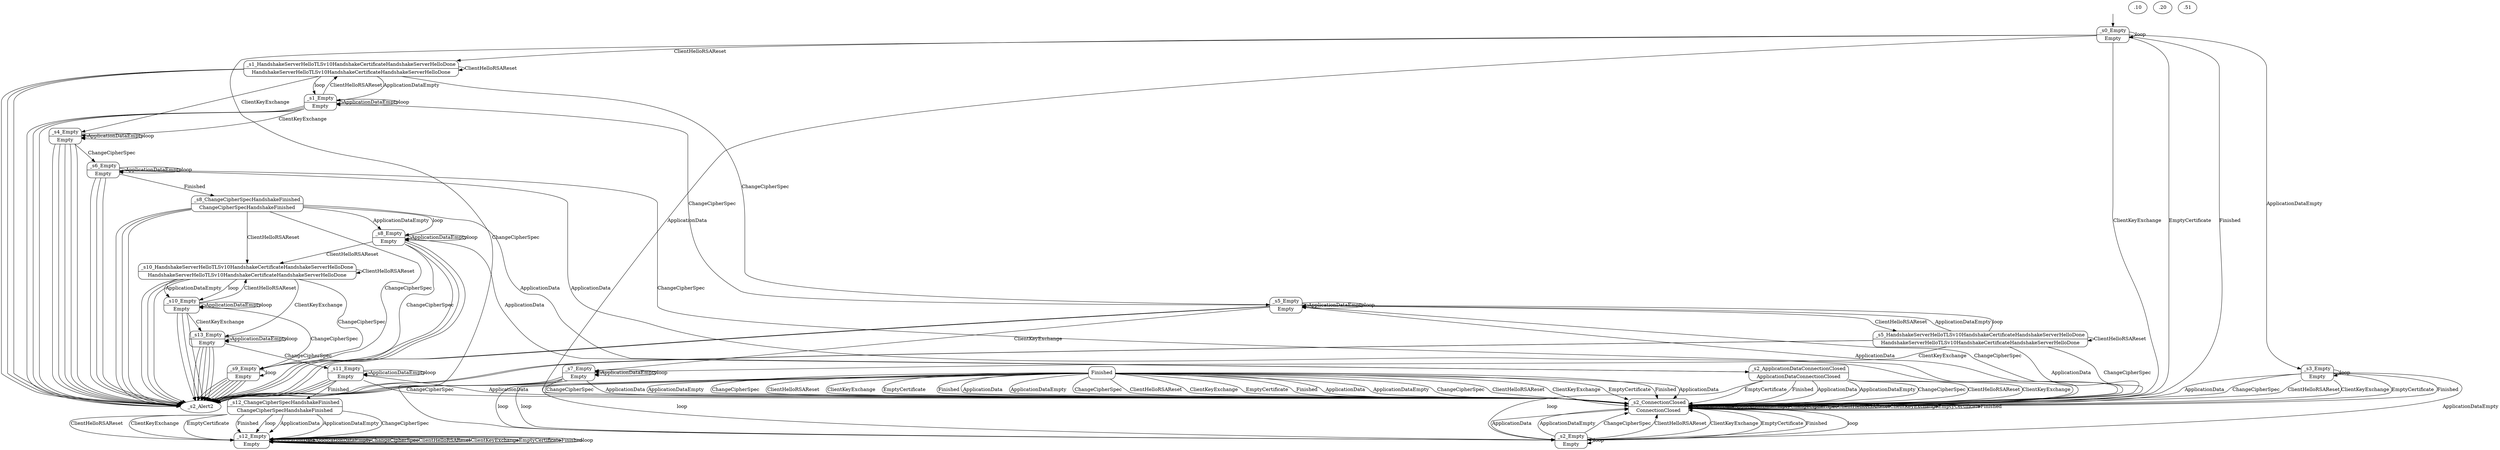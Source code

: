 digraph g {

    __start0 [label="" shape="none"]
    __start0 -> _s0_Empty

    _s0_Empty [label="{ _s0_Empty | Empty }" shape="record" style="rounded"]
    _s10_Empty [label="{ _s10_Empty | Empty }" shape="record" style="rounded"]
    _s10_HandshakeServerHelloTLSv10HandshakeCertificateHandshakeServerHelloDone [label="{ _s10_HandshakeServerHelloTLSv10HandshakeCertificateHandshakeServerHelloDone | HandshakeServerHelloTLSv10HandshakeCertificateHandshakeServerHelloDone }" shape="record" style="rounded"]
    _s11_Empty [label="{ _s11_Empty | Empty }" shape="record" style="rounded"]
    _s12_ChangeCipherSpecHandshakeFinished [label="{ _s12_ChangeCipherSpecHandshakeFinished | ChangeCipherSpecHandshakeFinished }" shape="record" style="rounded"]
    _s12_Empty [label="{ _s12_Empty | Empty }" shape="record" style="rounded"]
    _s13_Empty [label="{ _s13_Empty | Empty }" shape="record" style="rounded"]
    _s1_Empty [label="{ _s1_Empty | Empty }" shape="record" style="rounded"]
    _s1_HandshakeServerHelloTLSv10HandshakeCertificateHandshakeServerHelloDone [label="{ _s1_HandshakeServerHelloTLSv10HandshakeCertificateHandshakeServerHelloDone | HandshakeServerHelloTLSv10HandshakeCertificateHandshakeServerHelloDone }" shape="record" style="rounded"]
    _s2_Alert2.10ConnectionClosed [label="{ _s2_Alert2.10ConnectionClosed | Alert2.10ConnectionClosed }" shape="record" style="rounded"]
    _s2_Alert2.20ConnectionClosed [label="{ _s2_Alert2.20ConnectionClosed | Alert2.20ConnectionClosed }" shape="record" style="rounded"]
    _s2_Alert2.51ConnectionClosed [label="{ _s2_Alert2.51ConnectionClosed | Alert2.51ConnectionClosed }" shape="record" style="rounded"]
    _s2_ApplicationDataConnectionClosed [label="{ _s2_ApplicationDataConnectionClosed | ApplicationDataConnectionClosed }" shape="record" style="rounded"]
    _s2_ConnectionClosed [label="{ _s2_ConnectionClosed | ConnectionClosed }" shape="record" style="rounded"]
    _s2_Empty [label="{ _s2_Empty | Empty }" shape="record" style="rounded"]
    _s3_Empty [label="{ _s3_Empty | Empty }" shape="record" style="rounded"]
    _s4_Empty [label="{ _s4_Empty | Empty }" shape="record" style="rounded"]
    _s5_Empty [label="{ _s5_Empty | Empty }" shape="record" style="rounded"]
    _s5_HandshakeServerHelloTLSv10HandshakeCertificateHandshakeServerHelloDone [label="{ _s5_HandshakeServerHelloTLSv10HandshakeCertificateHandshakeServerHelloDone | HandshakeServerHelloTLSv10HandshakeCertificateHandshakeServerHelloDone }" shape="record" style="rounded"]
    _s6_Empty [label="{ _s6_Empty | Empty }" shape="record" style="rounded"]
    _s7_Empty [label="{ _s7_Empty | Empty }" shape="record" style="rounded"]
    _s8_ChangeCipherSpecHandshakeFinished [label="{ _s8_ChangeCipherSpecHandshakeFinished | ChangeCipherSpecHandshakeFinished }" shape="record" style="rounded"]
    _s8_Empty [label="{ _s8_Empty | Empty }" shape="record" style="rounded"]
    _s9_Empty [label="{ _s9_Empty | Empty }" shape="record" style="rounded"]

    _s0_Empty -> _s0_Empty  [label="loop"]
    _s0_Empty -> _s1_HandshakeServerHelloTLSv10HandshakeCertificateHandshakeServerHelloDone  [label="ClientHelloRSAReset"]
    _s0_Empty -> _s2_ConnectionClosed  [label="ApplicationData"]
    _s0_Empty -> _s2_ConnectionClosed  [label="ClientKeyExchange"]
    _s0_Empty -> _s2_ConnectionClosed  [label="EmptyCertificate"]
    _s0_Empty -> _s2_ConnectionClosed  [label="Finished"]
    _s0_Empty -> _s2_Empty  [label="ChangeCipherSpec"]
    _s0_Empty -> _s3_Empty  [label="ApplicationDataEmpty"]
    _s10_Empty -> _s10_Empty  [label="ApplicationDataEmpty"]
    _s10_Empty -> _s10_Empty  [label="loop"]
    _s10_Empty -> _s10_HandshakeServerHelloTLSv10HandshakeCertificateHandshakeServerHelloDone  [label="ClientHelloRSAReset"]
    _s10_Empty -> _s13_Empty  [label="ClientKeyExchange"]
    _s10_Empty -> _s2_Alert2.10ConnectionClosed  [label="ApplicationData"]
    _s10_Empty -> _s2_Alert2.10ConnectionClosed  [label="EmptyCertificate"]
    _s10_Empty -> _s2_Alert2.10ConnectionClosed  [label="Finished"]
    _s10_Empty -> _s9_Empty  [label="ChangeCipherSpec"]
    _s10_HandshakeServerHelloTLSv10HandshakeCertificateHandshakeServerHelloDone -> _s10_Empty  [label="ApplicationDataEmpty"]
    _s10_HandshakeServerHelloTLSv10HandshakeCertificateHandshakeServerHelloDone -> _s10_Empty  [label="loop"]
    _s10_HandshakeServerHelloTLSv10HandshakeCertificateHandshakeServerHelloDone -> _s10_HandshakeServerHelloTLSv10HandshakeCertificateHandshakeServerHelloDone  [label="ClientHelloRSAReset"]
    _s10_HandshakeServerHelloTLSv10HandshakeCertificateHandshakeServerHelloDone -> _s13_Empty  [label="ClientKeyExchange"]
    _s10_HandshakeServerHelloTLSv10HandshakeCertificateHandshakeServerHelloDone -> _s2_Alert2.10ConnectionClosed  [label="ApplicationData"]
    _s10_HandshakeServerHelloTLSv10HandshakeCertificateHandshakeServerHelloDone -> _s2_Alert2.10ConnectionClosed  [label="EmptyCertificate"]
    _s10_HandshakeServerHelloTLSv10HandshakeCertificateHandshakeServerHelloDone -> _s2_Alert2.10ConnectionClosed  [label="Finished"]
    _s10_HandshakeServerHelloTLSv10HandshakeCertificateHandshakeServerHelloDone -> _s9_Empty  [label="ChangeCipherSpec"]
    _s11_Empty -> _s11_Empty  [label="ApplicationDataEmpty"]
    _s11_Empty -> _s11_Empty  [label="loop"]
    _s11_Empty -> _s12_ChangeCipherSpecHandshakeFinished  [label="Finished"]
    _s11_Empty -> _s2_Alert2.10ConnectionClosed  [label="ClientHelloRSAReset"]
    _s11_Empty -> _s2_Alert2.10ConnectionClosed  [label="ClientKeyExchange"]
    _s11_Empty -> _s2_Alert2.10ConnectionClosed  [label="EmptyCertificate"]
    _s11_Empty -> _s2_ConnectionClosed  [label="ApplicationData"]
    _s11_Empty -> _s2_ConnectionClosed  [label="ChangeCipherSpec"]
    _s12_ChangeCipherSpecHandshakeFinished -> _s12_Empty  [label="ApplicationData"]
    _s12_ChangeCipherSpecHandshakeFinished -> _s12_Empty  [label="ApplicationDataEmpty"]
    _s12_ChangeCipherSpecHandshakeFinished -> _s12_Empty  [label="ChangeCipherSpec"]
    _s12_ChangeCipherSpecHandshakeFinished -> _s12_Empty  [label="ClientHelloRSAReset"]
    _s12_ChangeCipherSpecHandshakeFinished -> _s12_Empty  [label="ClientKeyExchange"]
    _s12_ChangeCipherSpecHandshakeFinished -> _s12_Empty  [label="EmptyCertificate"]
    _s12_ChangeCipherSpecHandshakeFinished -> _s12_Empty  [label="Finished"]
    _s12_ChangeCipherSpecHandshakeFinished -> _s12_Empty  [label="loop"]
    _s12_Empty -> _s12_Empty  [label="ApplicationData"]
    _s12_Empty -> _s12_Empty  [label="ApplicationDataEmpty"]
    _s12_Empty -> _s12_Empty  [label="ChangeCipherSpec"]
    _s12_Empty -> _s12_Empty  [label="ClientHelloRSAReset"]
    _s12_Empty -> _s12_Empty  [label="ClientKeyExchange"]
    _s12_Empty -> _s12_Empty  [label="EmptyCertificate"]
    _s12_Empty -> _s12_Empty  [label="Finished"]
    _s12_Empty -> _s12_Empty  [label="loop"]
    _s13_Empty -> _s11_Empty  [label="ChangeCipherSpec"]
    _s13_Empty -> _s13_Empty  [label="ApplicationDataEmpty"]
    _s13_Empty -> _s13_Empty  [label="loop"]
    _s13_Empty -> _s2_Alert2.10ConnectionClosed  [label="ApplicationData"]
    _s13_Empty -> _s2_Alert2.10ConnectionClosed  [label="ClientHelloRSAReset"]
    _s13_Empty -> _s2_Alert2.10ConnectionClosed  [label="ClientKeyExchange"]
    _s13_Empty -> _s2_Alert2.10ConnectionClosed  [label="EmptyCertificate"]
    _s13_Empty -> _s2_Alert2.10ConnectionClosed  [label="Finished"]
    _s1_Empty -> _s1_Empty  [label="ApplicationDataEmpty"]
    _s1_Empty -> _s1_Empty  [label="loop"]
    _s1_Empty -> _s1_HandshakeServerHelloTLSv10HandshakeCertificateHandshakeServerHelloDone  [label="ClientHelloRSAReset"]
    _s1_Empty -> _s2_Alert2.10ConnectionClosed  [label="ApplicationData"]
    _s1_Empty -> _s2_Alert2.10ConnectionClosed  [label="EmptyCertificate"]
    _s1_Empty -> _s2_Alert2.10ConnectionClosed  [label="Finished"]
    _s1_Empty -> _s4_Empty  [label="ClientKeyExchange"]
    _s1_Empty -> _s5_Empty  [label="ChangeCipherSpec"]
    _s1_HandshakeServerHelloTLSv10HandshakeCertificateHandshakeServerHelloDone -> _s1_Empty  [label="ApplicationDataEmpty"]
    _s1_HandshakeServerHelloTLSv10HandshakeCertificateHandshakeServerHelloDone -> _s1_Empty  [label="loop"]
    _s1_HandshakeServerHelloTLSv10HandshakeCertificateHandshakeServerHelloDone -> _s1_HandshakeServerHelloTLSv10HandshakeCertificateHandshakeServerHelloDone  [label="ClientHelloRSAReset"]
    _s1_HandshakeServerHelloTLSv10HandshakeCertificateHandshakeServerHelloDone -> _s2_Alert2.10ConnectionClosed  [label="ApplicationData"]
    _s1_HandshakeServerHelloTLSv10HandshakeCertificateHandshakeServerHelloDone -> _s2_Alert2.10ConnectionClosed  [label="EmptyCertificate"]
    _s1_HandshakeServerHelloTLSv10HandshakeCertificateHandshakeServerHelloDone -> _s2_Alert2.10ConnectionClosed  [label="Finished"]
    _s1_HandshakeServerHelloTLSv10HandshakeCertificateHandshakeServerHelloDone -> _s4_Empty  [label="ClientKeyExchange"]
    _s1_HandshakeServerHelloTLSv10HandshakeCertificateHandshakeServerHelloDone -> _s5_Empty  [label="ChangeCipherSpec"]
    _s2_Alert2.10ConnectionClosed -> _s2_ConnectionClosed  [label="ApplicationData"]
    _s2_Alert2.10ConnectionClosed -> _s2_ConnectionClosed  [label="ApplicationDataEmpty"]
    _s2_Alert2.10ConnectionClosed -> _s2_ConnectionClosed  [label="ChangeCipherSpec"]
    _s2_Alert2.10ConnectionClosed -> _s2_ConnectionClosed  [label="ClientHelloRSAReset"]
    _s2_Alert2.10ConnectionClosed -> _s2_ConnectionClosed  [label="ClientKeyExchange"]
    _s2_Alert2.10ConnectionClosed -> _s2_ConnectionClosed  [label="EmptyCertificate"]
    _s2_Alert2.10ConnectionClosed -> _s2_ConnectionClosed  [label="Finished"]
    _s2_Alert2.10ConnectionClosed -> _s2_Empty  [label="loop"]
    _s2_Alert2.20ConnectionClosed -> _s2_ConnectionClosed  [label="ApplicationData"]
    _s2_Alert2.20ConnectionClosed -> _s2_ConnectionClosed  [label="ApplicationDataEmpty"]
    _s2_Alert2.20ConnectionClosed -> _s2_ConnectionClosed  [label="ChangeCipherSpec"]
    _s2_Alert2.20ConnectionClosed -> _s2_ConnectionClosed  [label="ClientHelloRSAReset"]
    _s2_Alert2.20ConnectionClosed -> _s2_ConnectionClosed  [label="ClientKeyExchange"]
    _s2_Alert2.20ConnectionClosed -> _s2_ConnectionClosed  [label="EmptyCertificate"]
    _s2_Alert2.20ConnectionClosed -> _s2_ConnectionClosed  [label="Finished"]
    _s2_Alert2.20ConnectionClosed -> _s2_Empty  [label="loop"]
    _s2_Alert2.51ConnectionClosed -> _s2_ConnectionClosed  [label="ApplicationData"]
    _s2_Alert2.51ConnectionClosed -> _s2_ConnectionClosed  [label="ApplicationDataEmpty"]
    _s2_Alert2.51ConnectionClosed -> _s2_ConnectionClosed  [label="ChangeCipherSpec"]
    _s2_Alert2.51ConnectionClosed -> _s2_ConnectionClosed  [label="ClientHelloRSAReset"]
    _s2_Alert2.51ConnectionClosed -> _s2_ConnectionClosed  [label="ClientKeyExchange"]
    _s2_Alert2.51ConnectionClosed -> _s2_ConnectionClosed  [label="EmptyCertificate"]
    _s2_Alert2.51ConnectionClosed -> _s2_ConnectionClosed  [label="Finished"]
    _s2_Alert2.51ConnectionClosed -> _s2_Empty  [label="loop"]
    _s2_ApplicationDataConnectionClosed -> _s2_ConnectionClosed  [label="ApplicationData"]
    _s2_ApplicationDataConnectionClosed -> _s2_ConnectionClosed  [label="ApplicationDataEmpty"]
    _s2_ApplicationDataConnectionClosed -> _s2_ConnectionClosed  [label="ChangeCipherSpec"]
    _s2_ApplicationDataConnectionClosed -> _s2_ConnectionClosed  [label="ClientHelloRSAReset"]
    _s2_ApplicationDataConnectionClosed -> _s2_ConnectionClosed  [label="ClientKeyExchange"]
    _s2_ApplicationDataConnectionClosed -> _s2_ConnectionClosed  [label="EmptyCertificate"]
    _s2_ApplicationDataConnectionClosed -> _s2_ConnectionClosed  [label="Finished"]
    _s2_ApplicationDataConnectionClosed -> _s2_Empty  [label="loop"]
    _s2_ConnectionClosed -> _s2_ConnectionClosed  [label="ApplicationData"]
    _s2_ConnectionClosed -> _s2_ConnectionClosed  [label="ApplicationDataEmpty"]
    _s2_ConnectionClosed -> _s2_ConnectionClosed  [label="ChangeCipherSpec"]
    _s2_ConnectionClosed -> _s2_ConnectionClosed  [label="ClientHelloRSAReset"]
    _s2_ConnectionClosed -> _s2_ConnectionClosed  [label="ClientKeyExchange"]
    _s2_ConnectionClosed -> _s2_ConnectionClosed  [label="EmptyCertificate"]
    _s2_ConnectionClosed -> _s2_ConnectionClosed  [label="Finished"]
    _s2_ConnectionClosed -> _s2_Empty  [label="loop"]
    _s2_Empty -> _s2_ConnectionClosed  [label="ApplicationData"]
    _s2_Empty -> _s2_ConnectionClosed  [label="ApplicationDataEmpty"]
    _s2_Empty -> _s2_ConnectionClosed  [label="ChangeCipherSpec"]
    _s2_Empty -> _s2_ConnectionClosed  [label="ClientHelloRSAReset"]
    _s2_Empty -> _s2_ConnectionClosed  [label="ClientKeyExchange"]
    _s2_Empty -> _s2_ConnectionClosed  [label="EmptyCertificate"]
    _s2_Empty -> _s2_ConnectionClosed  [label="Finished"]
    _s2_Empty -> _s2_Empty  [label="loop"]
    _s3_Empty -> _s2_ConnectionClosed  [label="ApplicationData"]
    _s3_Empty -> _s2_ConnectionClosed  [label="ChangeCipherSpec"]
    _s3_Empty -> _s2_ConnectionClosed  [label="ClientHelloRSAReset"]
    _s3_Empty -> _s2_ConnectionClosed  [label="ClientKeyExchange"]
    _s3_Empty -> _s2_ConnectionClosed  [label="EmptyCertificate"]
    _s3_Empty -> _s2_ConnectionClosed  [label="Finished"]
    _s3_Empty -> _s2_Empty  [label="ApplicationDataEmpty"]
    _s3_Empty -> _s3_Empty  [label="loop"]
    _s4_Empty -> _s2_Alert2.10ConnectionClosed  [label="ApplicationData"]
    _s4_Empty -> _s2_Alert2.10ConnectionClosed  [label="ClientHelloRSAReset"]
    _s4_Empty -> _s2_Alert2.10ConnectionClosed  [label="ClientKeyExchange"]
    _s4_Empty -> _s2_Alert2.10ConnectionClosed  [label="EmptyCertificate"]
    _s4_Empty -> _s2_Alert2.10ConnectionClosed  [label="Finished"]
    _s4_Empty -> _s4_Empty  [label="ApplicationDataEmpty"]
    _s4_Empty -> _s4_Empty  [label="loop"]
    _s4_Empty -> _s6_Empty  [label="ChangeCipherSpec"]
    _s5_Empty -> _s2_Alert2.10ConnectionClosed  [label="EmptyCertificate"]
    _s5_Empty -> _s2_Alert2.10ConnectionClosed  [label="Finished"]
    _s5_Empty -> _s2_ConnectionClosed  [label="ApplicationData"]
    _s5_Empty -> _s2_ConnectionClosed  [label="ChangeCipherSpec"]
    _s5_Empty -> _s5_Empty  [label="ApplicationDataEmpty"]
    _s5_Empty -> _s5_Empty  [label="loop"]
    _s5_Empty -> _s5_HandshakeServerHelloTLSv10HandshakeCertificateHandshakeServerHelloDone  [label="ClientHelloRSAReset"]
    _s5_Empty -> _s7_Empty  [label="ClientKeyExchange"]
    _s5_HandshakeServerHelloTLSv10HandshakeCertificateHandshakeServerHelloDone -> _s2_Alert2.10ConnectionClosed  [label="EmptyCertificate"]
    _s5_HandshakeServerHelloTLSv10HandshakeCertificateHandshakeServerHelloDone -> _s2_Alert2.10ConnectionClosed  [label="Finished"]
    _s5_HandshakeServerHelloTLSv10HandshakeCertificateHandshakeServerHelloDone -> _s2_ConnectionClosed  [label="ApplicationData"]
    _s5_HandshakeServerHelloTLSv10HandshakeCertificateHandshakeServerHelloDone -> _s2_ConnectionClosed  [label="ChangeCipherSpec"]
    _s5_HandshakeServerHelloTLSv10HandshakeCertificateHandshakeServerHelloDone -> _s5_Empty  [label="ApplicationDataEmpty"]
    _s5_HandshakeServerHelloTLSv10HandshakeCertificateHandshakeServerHelloDone -> _s5_Empty  [label="loop"]
    _s5_HandshakeServerHelloTLSv10HandshakeCertificateHandshakeServerHelloDone -> _s5_HandshakeServerHelloTLSv10HandshakeCertificateHandshakeServerHelloDone  [label="ClientHelloRSAReset"]
    _s5_HandshakeServerHelloTLSv10HandshakeCertificateHandshakeServerHelloDone -> _s7_Empty  [label="ClientKeyExchange"]
    _s6_Empty -> _s2_Alert2.10ConnectionClosed  [label="ClientHelloRSAReset"]
    _s6_Empty -> _s2_Alert2.10ConnectionClosed  [label="ClientKeyExchange"]
    _s6_Empty -> _s2_Alert2.10ConnectionClosed  [label="EmptyCertificate"]
    _s6_Empty -> _s2_ConnectionClosed  [label="ApplicationData"]
    _s6_Empty -> _s2_ConnectionClosed  [label="ChangeCipherSpec"]
    _s6_Empty -> _s6_Empty  [label="ApplicationDataEmpty"]
    _s6_Empty -> _s6_Empty  [label="loop"]
    _s6_Empty -> _s8_ChangeCipherSpecHandshakeFinished  [label="Finished"]
    _s7_Empty -> _s2_Alert2.10ConnectionClosed  [label="ClientHelloRSAReset"]
    _s7_Empty -> _s2_Alert2.10ConnectionClosed  [label="ClientKeyExchange"]
    _s7_Empty -> _s2_Alert2.10ConnectionClosed  [label="EmptyCertificate"]
    _s7_Empty -> _s2_Alert2.51ConnectionClosed  [label="Finished"]
    _s7_Empty -> _s2_ConnectionClosed  [label="ApplicationData"]
    _s7_Empty -> _s2_ConnectionClosed  [label="ChangeCipherSpec"]
    _s7_Empty -> _s7_Empty  [label="ApplicationDataEmpty"]
    _s7_Empty -> _s7_Empty  [label="loop"]
    _s8_ChangeCipherSpecHandshakeFinished -> _s10_HandshakeServerHelloTLSv10HandshakeCertificateHandshakeServerHelloDone  [label="ClientHelloRSAReset"]
    _s8_ChangeCipherSpecHandshakeFinished -> _s2_Alert2.10ConnectionClosed  [label="ClientKeyExchange"]
    _s8_ChangeCipherSpecHandshakeFinished -> _s2_Alert2.10ConnectionClosed  [label="EmptyCertificate"]
    _s8_ChangeCipherSpecHandshakeFinished -> _s2_Alert2.10ConnectionClosed  [label="Finished"]
    _s8_ChangeCipherSpecHandshakeFinished -> _s2_ApplicationDataConnectionClosed  [label="ApplicationData"]
    _s8_ChangeCipherSpecHandshakeFinished -> _s8_Empty  [label="ApplicationDataEmpty"]
    _s8_ChangeCipherSpecHandshakeFinished -> _s8_Empty  [label="loop"]
    _s8_ChangeCipherSpecHandshakeFinished -> _s9_Empty  [label="ChangeCipherSpec"]
    _s8_Empty -> _s10_HandshakeServerHelloTLSv10HandshakeCertificateHandshakeServerHelloDone  [label="ClientHelloRSAReset"]
    _s8_Empty -> _s2_Alert2.10ConnectionClosed  [label="ClientKeyExchange"]
    _s8_Empty -> _s2_Alert2.10ConnectionClosed  [label="EmptyCertificate"]
    _s8_Empty -> _s2_Alert2.10ConnectionClosed  [label="Finished"]
    _s8_Empty -> _s2_ApplicationDataConnectionClosed  [label="ApplicationData"]
    _s8_Empty -> _s8_Empty  [label="ApplicationDataEmpty"]
    _s8_Empty -> _s8_Empty  [label="loop"]
    _s8_Empty -> _s9_Empty  [label="ChangeCipherSpec"]
    _s9_Empty -> _s2_Alert2.20ConnectionClosed  [label="ApplicationData"]
    _s9_Empty -> _s2_Alert2.20ConnectionClosed  [label="ApplicationDataEmpty"]
    _s9_Empty -> _s2_Alert2.20ConnectionClosed  [label="ChangeCipherSpec"]
    _s9_Empty -> _s2_Alert2.20ConnectionClosed  [label="ClientHelloRSAReset"]
    _s9_Empty -> _s2_Alert2.20ConnectionClosed  [label="ClientKeyExchange"]
    _s9_Empty -> _s2_Alert2.20ConnectionClosed  [label="EmptyCertificate"]
    _s9_Empty -> _s2_Alert2.20ConnectionClosed  [label="Finished"]
    _s9_Empty -> _s9_Empty  [label="loop"]
}
